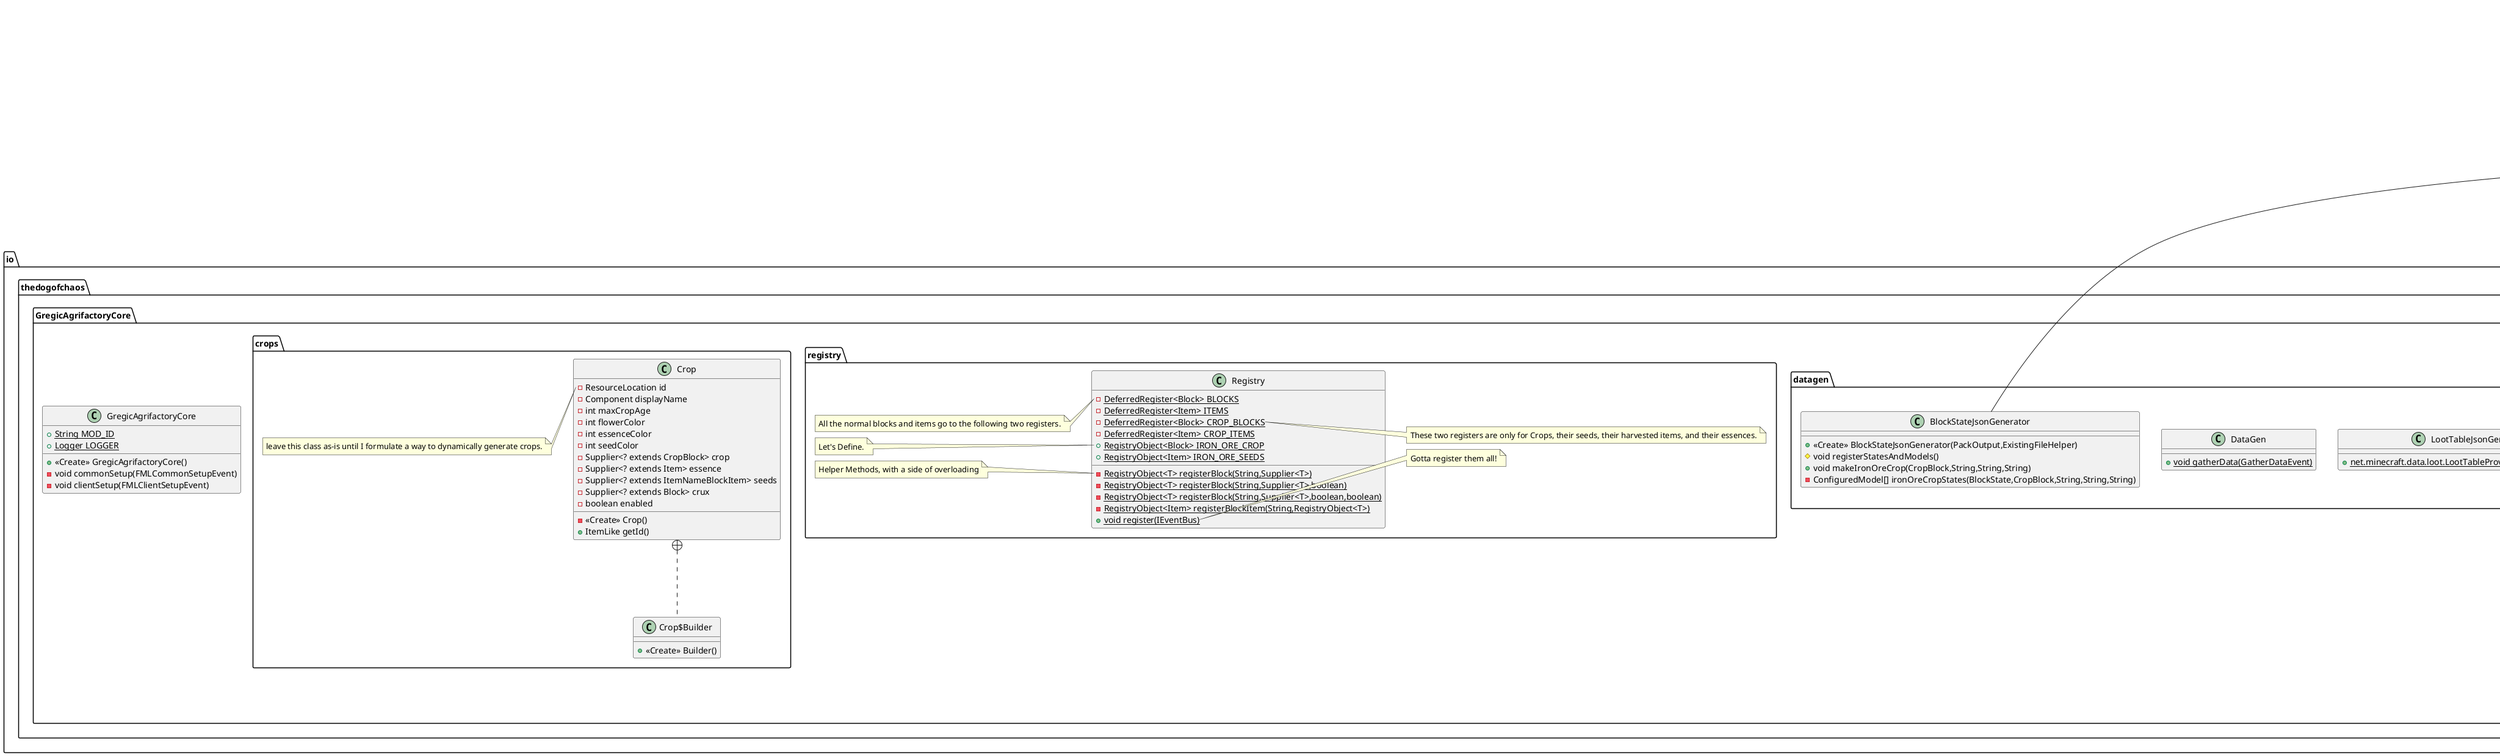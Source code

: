 @startuml
class io.thedogofchaos.GregicAgrifactoryCore.block.IronOreCrop {
+ {static} int MAX_AGE
+ {static} IntegerProperty AGE
+ <<Create>> IronOreCrop(Properties)
+ ItemLike getBaseSeedId()
+ IntegerProperty getAgeProperty()
+ int getMaxAge()
# void createBlockStateDefinition(StateDefinition.Builder<Block,BlockState>)
}
note left of io.thedogofchaos.GregicAgrifactoryCore.block.IronOreCrop::MAX_AGE
 This is one of a few tests to get a feel for making crops before I try to make a Builder class or add direct GregTech material compat.
end note


class io.thedogofchaos.GregicAgrifactoryCore.datagen.ItemModelJsonGenerator {
+ <<Create>> ItemModelJsonGenerator(PackOutput,ExistingFileHelper)
# void registerModels()
- ItemModelBuilder simpleItem(RegistryObject<Item>,String)
}
note left of io.thedogofchaos.GregicAgrifactoryCore.datagen.ItemModelJsonGenerator::simpleItem(RegistryObject<Item>,String)

     * Creates an item model.
     *
     * @param item The {@link RegistryObject} containing the {@link Item} to generate a model for.
     * @param path A {@link String} representing the path (after namespace/textures/item/) to the item texture's location
     * @return the created model object
     * @since 1.0.0
     
end note

class io.thedogofchaos.GregicAgrifactoryCore.datagen.LootTableJsonGenerator {
+ {static} net.minecraft.data.loot.LootTableProvider create(PackOutput)
}

class io.thedogofchaos.GregicAgrifactoryCore.datagen.DataGen {
+ {static} void gatherData(GatherDataEvent)
}

class io.thedogofchaos.GregicAgrifactoryCore.block.OreCrop {
- {static} int maxAge
- int color
- Crop crop
+ <<Create>> OreCrop(Crop)
+ boolean isBonemealSuccess(Level,RandomSource,BlockPos,BlockState)
# ItemLike getBaseSeedId()
# IntegerProperty getAgeProperty()
+ int compareTo(OreCrop)
}
note left of io.thedogofchaos.GregicAgrifactoryCore.block.OreCrop::maxAge
 leave this class as-is until I formulate a way to dynamically generate crops.
end note


class io.thedogofchaos.GregicAgrifactoryCore.GregicAgrifactoryCore {
+ {static} String MOD_ID
+ {static} Logger LOGGER
+ <<Create>> GregicAgrifactoryCore()
- void commonSetup(FMLCommonSetupEvent)
- void clientSetup(FMLClientSetupEvent)
}


class io.thedogofchaos.GregicAgrifactoryCore.registry.Registry {
- {static} DeferredRegister<Block> BLOCKS
- {static} DeferredRegister<Item> ITEMS
- {static} DeferredRegister<Block> CROP_BLOCKS
- {static} DeferredRegister<Item> CROP_ITEMS
+ {static} RegistryObject<Block> IRON_ORE_CROP
+ {static} RegistryObject<Item> IRON_ORE_SEEDS
- {static} RegistryObject<T> registerBlock(String,Supplier<T>)
- {static} RegistryObject<T> registerBlock(String,Supplier<T>,boolean)
- {static} RegistryObject<T> registerBlock(String,Supplier<T>,boolean,boolean)
- {static} RegistryObject<Item> registerBlockItem(String,RegistryObject<T>)
+ {static} void register(IEventBus)
}
note left of io.thedogofchaos.GregicAgrifactoryCore.registry.Registry::BLOCKS
 All the normal blocks and items go to the following two registers.
end note
note right of io.thedogofchaos.GregicAgrifactoryCore.registry.Registry::CROP_BLOCKS
 These two registers are only for Crops, their seeds, their harvested items, and their essences.
end note
note left of io.thedogofchaos.GregicAgrifactoryCore.registry.Registry::IRON_ORE_CROP
 Let's Define.
end note

note left of io.thedogofchaos.GregicAgrifactoryCore.registry.Registry::registerBlock(String,Supplier<T>)
 Helper Methods, with a side of overloading
end note
note right of io.thedogofchaos.GregicAgrifactoryCore.registry.Registry::register(IEventBus)
 Gotta register them all!
end note

class io.thedogofchaos.GregicAgrifactoryCore.crops.Crop {
- ResourceLocation id
- Component displayName
- int maxCropAge
- int flowerColor
- int essenceColor
- int seedColor
- Supplier<? extends CropBlock> crop
- Supplier<? extends Item> essence
- Supplier<? extends ItemNameBlockItem> seeds
- Supplier<? extends Block> crux
- boolean enabled
- <<Create>> Crop()
+ ItemLike getId()
}
note left of io.thedogofchaos.GregicAgrifactoryCore.crops.Crop::id
 leave this class as-is until I formulate a way to dynamically generate crops.
end note


class io.thedogofchaos.GregicAgrifactoryCore.crops.Crop$Builder {
+ <<Create>> Builder()
}

class io.thedogofchaos.GregicAgrifactoryCore.datagen.BlockStateJsonGenerator {
+ <<Create>> BlockStateJsonGenerator(PackOutput,ExistingFileHelper)
# void registerStatesAndModels()
+ void makeIronOreCrop(CropBlock,String,String,String)
- ConfiguredModel[] ironOreCropStates(BlockState,CropBlock,String,String,String)
}

class io.thedogofchaos.GregicAgrifactoryCore.datagen.loot.BlockLootTables {
+ <<Create>> BlockLootTables()
# void generate()
}



net.minecraft.world.level.block.CropBlock <|-- io.thedogofchaos.GregicAgrifactoryCore.block.IronOreCrop
net.minecraftforge.client.model.generators.ItemModelProvider <|-- io.thedogofchaos.GregicAgrifactoryCore.datagen.ItemModelJsonGenerator
io.thedogofchaos.GregicAgrifactoryCore.block.Comparable <|.. io.thedogofchaos.GregicAgrifactoryCore.block.OreCrop
net.minecraft.world.level.block.CropBlock <|-- io.thedogofchaos.GregicAgrifactoryCore.block.OreCrop
io.thedogofchaos.GregicAgrifactoryCore.crops.Crop +.. io.thedogofchaos.GregicAgrifactoryCore.crops.Crop$Builder
net.minecraftforge.client.model.generators.BlockStateProvider <|-- io.thedogofchaos.GregicAgrifactoryCore.datagen.BlockStateJsonGenerator
net.minecraft.data.loot.BlockLootSubProvider <|-- io.thedogofchaos.GregicAgrifactoryCore.datagen.loot.BlockLootTables
@enduml